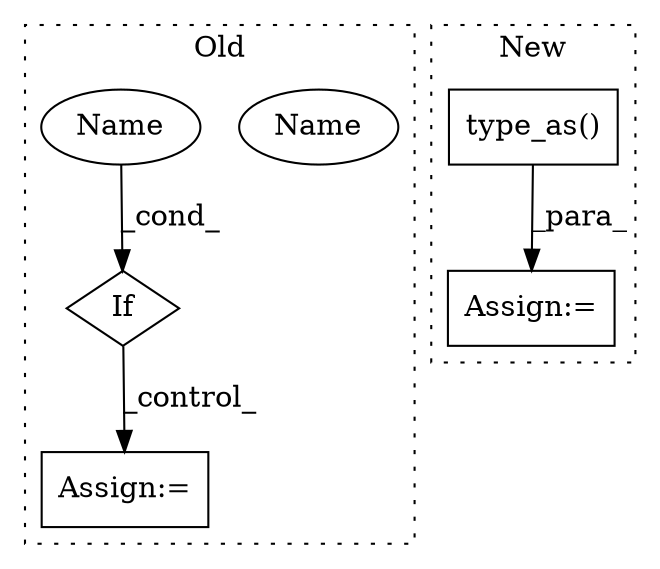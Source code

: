 digraph G {
subgraph cluster0 {
1 [label="If" a="96" s="6141" l="3" shape="diamond"];
4 [label="Assign:=" a="68" s="6182" l="3" shape="box"];
5 [label="Name" a="87" s="6144" l="4" shape="ellipse"];
6 [label="Name" a="87" s="6144" l="4" shape="ellipse"];
label = "Old";
style="dotted";
}
subgraph cluster1 {
2 [label="type_as()" a="75" s="6156,6191" l="21,1" shape="box"];
3 [label="Assign:=" a="68" s="6153" l="3" shape="box"];
label = "New";
style="dotted";
}
1 -> 4 [label="_control_"];
2 -> 3 [label="_para_"];
6 -> 1 [label="_cond_"];
}